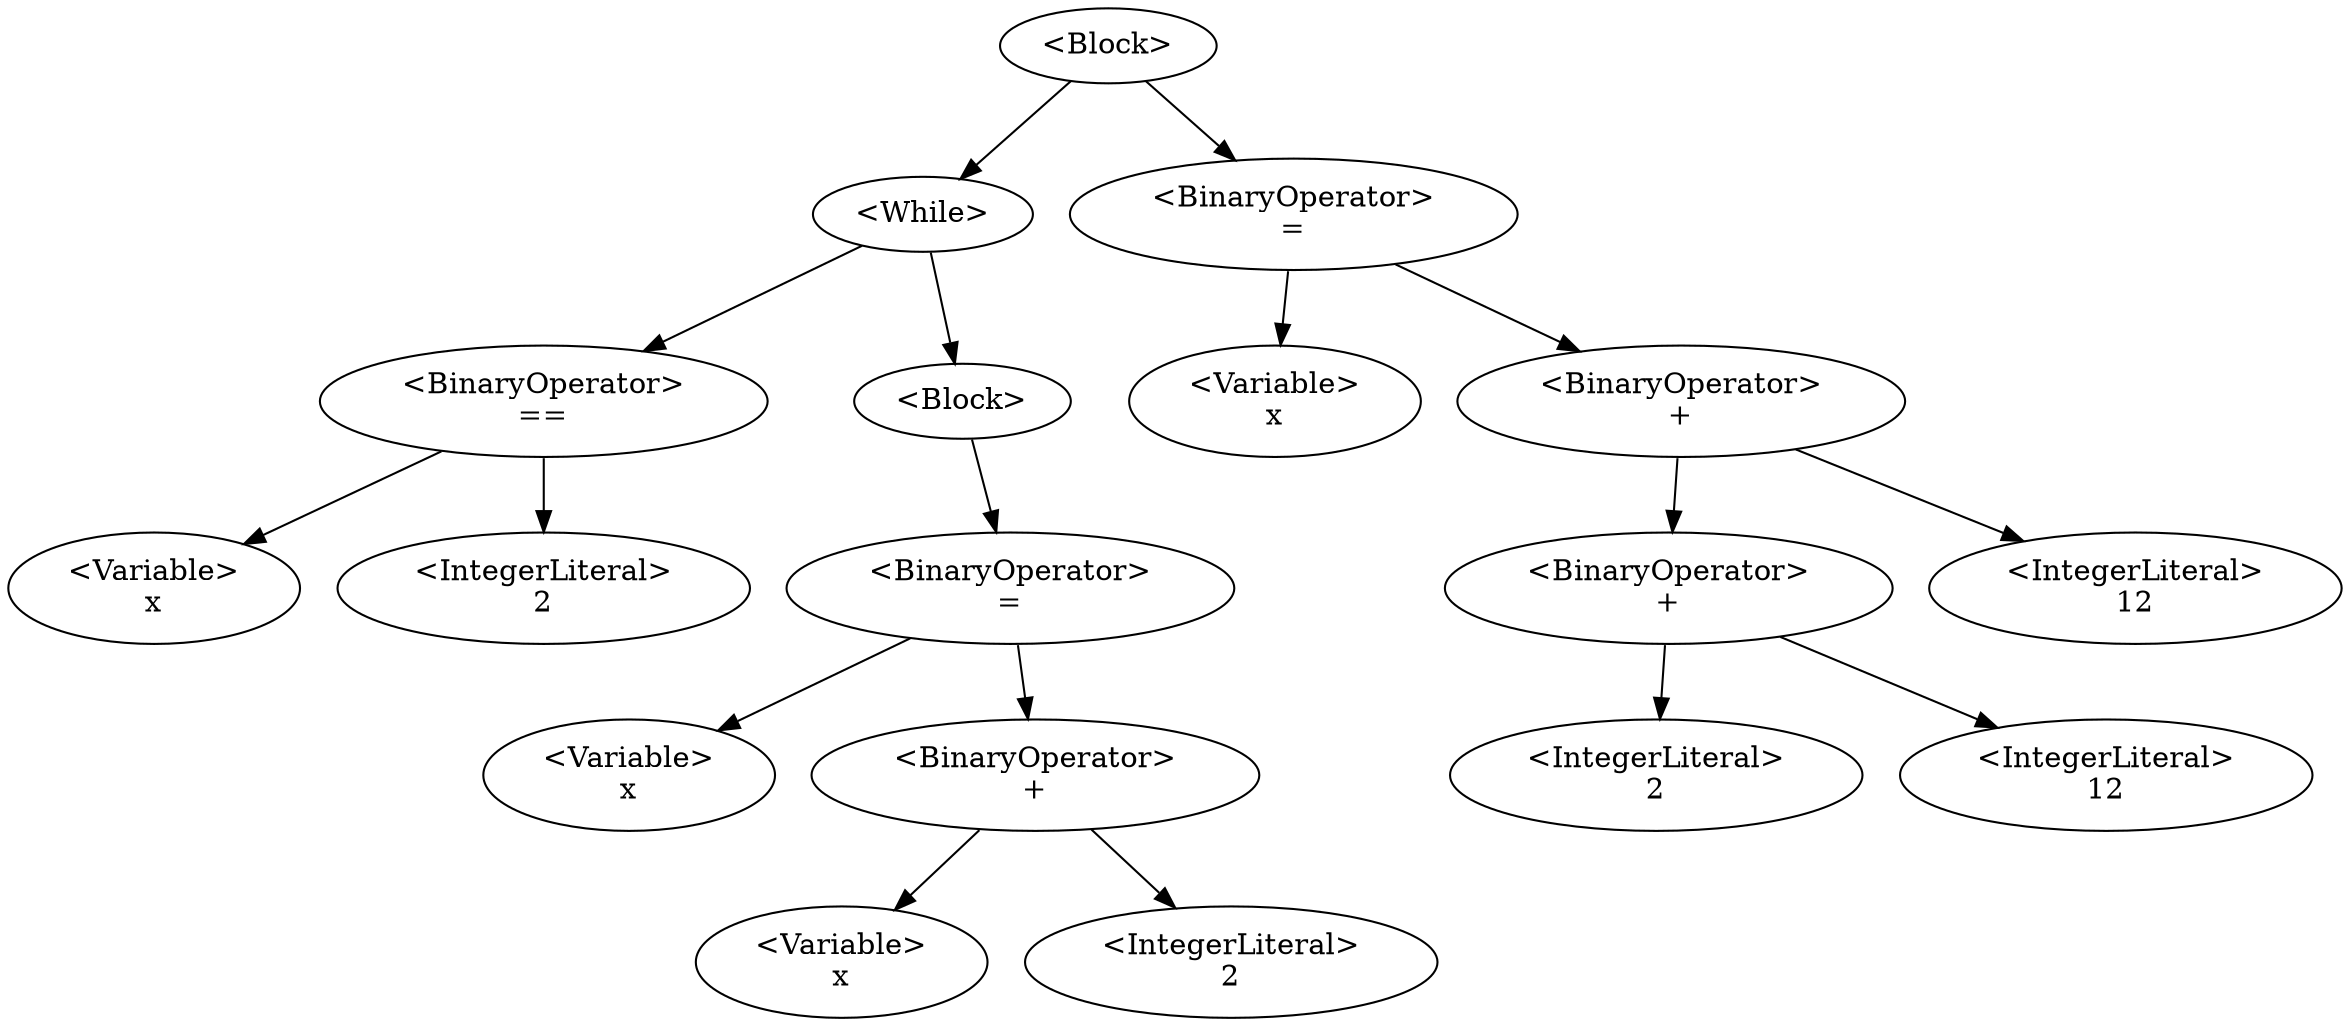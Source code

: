digraph G {
0 [label="<Block>"];0->1;0->12;
1 [label="<While>"];1->3;1->5;
3 [label="<BinaryOperator>\n=="];3->2;3->4;
2 [label="<Variable>\nx"];
4 [label="<IntegerLiteral>\n2"];
5 [label="<Block>"];5->7;
7 [label="<BinaryOperator>\n="];7->6;7->9;
6 [label="<Variable>\nx"];
9 [label="<BinaryOperator>\n+"];9->8;9->10;
8 [label="<Variable>\nx"];
10 [label="<IntegerLiteral>\n2"];
12 [label="<BinaryOperator>\n="];12->11;12->16;
11 [label="<Variable>\nx"];
16 [label="<BinaryOperator>\n+"];16->14;16->17;
14 [label="<BinaryOperator>\n+"];14->13;14->15;
13 [label="<IntegerLiteral>\n2"];
15 [label="<IntegerLiteral>\n12"];
17 [label="<IntegerLiteral>\n12"];
}